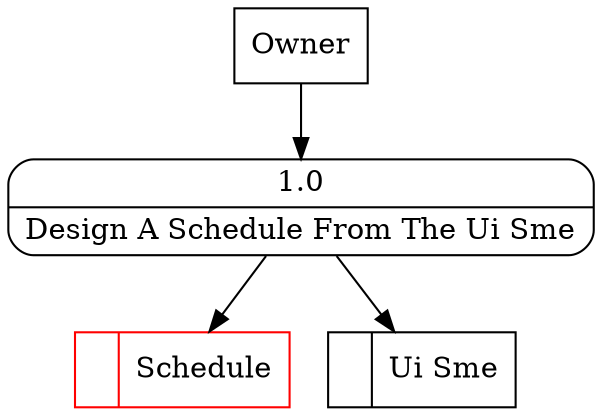 digraph dfd2{ 
node[shape=record]
200 [label="<f0>  |<f1> Schedule " color=red];
201 [label="<f0>  |<f1> Ui Sme " ];
202 [label="Owner" shape=box];
203 [label="{<f0> 1.0|<f1> Design A Schedule From The Ui Sme }" shape=Mrecord];
202 -> 203
203 -> 200
203 -> 201
}